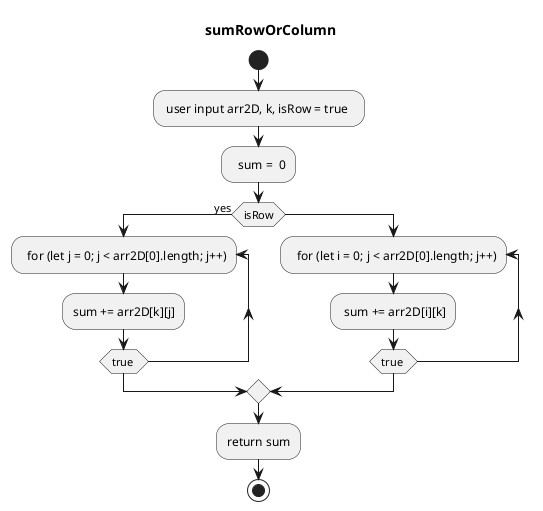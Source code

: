 
@startuml  sumRowOrColumn
title  sumRowOrColumn
start
: user input arr2D, k, isRow = true  ;
:  sum =  0;
if (isRow) then (yes)  
repeat:  for (let j = 0; j < arr2D[0].length; j++)
 :sum += arr2D[k][j]; 
repeat  while(true )
else 
repeat:  for (let i = 0; j < arr2D[0].length; j++)
: sum += arr2D[i][k]; 
repeat  while(true )
endif 
 :return sum;
stop

@enduml